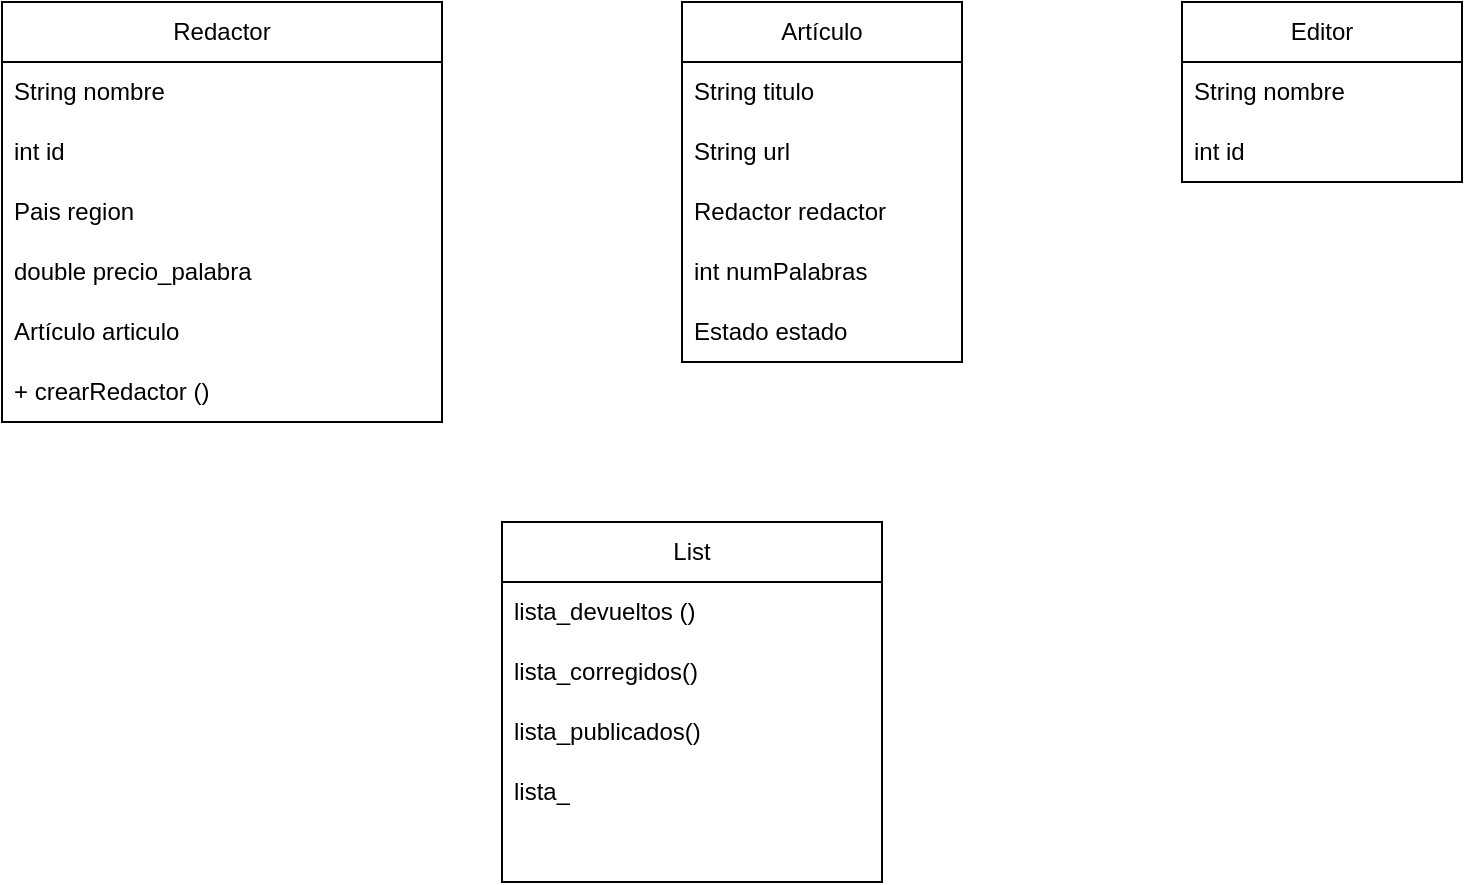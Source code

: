 <mxfile version="26.2.9">
  <diagram name="Page-1" id="cR6Y9hkuU8DVdEDLFz3K">
    <mxGraphModel dx="1044" dy="527" grid="1" gridSize="10" guides="1" tooltips="1" connect="1" arrows="1" fold="1" page="1" pageScale="1" pageWidth="850" pageHeight="1100" math="0" shadow="0">
      <root>
        <mxCell id="0" />
        <mxCell id="1" parent="0" />
        <mxCell id="qsYJnI62qsBUlOKumu7H-2" value="Redactor" style="swimlane;fontStyle=0;childLayout=stackLayout;horizontal=1;startSize=30;horizontalStack=0;resizeParent=1;resizeParentMax=0;resizeLast=0;collapsible=1;marginBottom=0;whiteSpace=wrap;html=1;" parent="1" vertex="1">
          <mxGeometry x="50" y="40" width="220" height="210" as="geometry" />
        </mxCell>
        <mxCell id="qsYJnI62qsBUlOKumu7H-3" value="String nombre" style="text;strokeColor=none;fillColor=none;align=left;verticalAlign=middle;spacingLeft=4;spacingRight=4;overflow=hidden;points=[[0,0.5],[1,0.5]];portConstraint=eastwest;rotatable=0;whiteSpace=wrap;html=1;" parent="qsYJnI62qsBUlOKumu7H-2" vertex="1">
          <mxGeometry y="30" width="220" height="30" as="geometry" />
        </mxCell>
        <mxCell id="qsYJnI62qsBUlOKumu7H-4" value="int id" style="text;strokeColor=none;fillColor=none;align=left;verticalAlign=middle;spacingLeft=4;spacingRight=4;overflow=hidden;points=[[0,0.5],[1,0.5]];portConstraint=eastwest;rotatable=0;whiteSpace=wrap;html=1;" parent="qsYJnI62qsBUlOKumu7H-2" vertex="1">
          <mxGeometry y="60" width="220" height="30" as="geometry" />
        </mxCell>
        <mxCell id="qsYJnI62qsBUlOKumu7H-5" value="Pais region" style="text;strokeColor=none;fillColor=none;align=left;verticalAlign=middle;spacingLeft=4;spacingRight=4;overflow=hidden;points=[[0,0.5],[1,0.5]];portConstraint=eastwest;rotatable=0;whiteSpace=wrap;html=1;" parent="qsYJnI62qsBUlOKumu7H-2" vertex="1">
          <mxGeometry y="90" width="220" height="30" as="geometry" />
        </mxCell>
        <mxCell id="qsYJnI62qsBUlOKumu7H-14" value="double precio_palabra" style="text;strokeColor=none;fillColor=none;align=left;verticalAlign=middle;spacingLeft=4;spacingRight=4;overflow=hidden;points=[[0,0.5],[1,0.5]];portConstraint=eastwest;rotatable=0;whiteSpace=wrap;html=1;" parent="qsYJnI62qsBUlOKumu7H-2" vertex="1">
          <mxGeometry y="120" width="220" height="30" as="geometry" />
        </mxCell>
        <mxCell id="4T6FltWC5HYaOxgmlyJq-7" value="Artículo articulo" style="text;strokeColor=none;fillColor=none;align=left;verticalAlign=middle;spacingLeft=4;spacingRight=4;overflow=hidden;points=[[0,0.5],[1,0.5]];portConstraint=eastwest;rotatable=0;whiteSpace=wrap;html=1;" vertex="1" parent="qsYJnI62qsBUlOKumu7H-2">
          <mxGeometry y="150" width="220" height="30" as="geometry" />
        </mxCell>
        <mxCell id="qsYJnI62qsBUlOKumu7H-16" value="+ crearRedactor ()" style="text;strokeColor=none;fillColor=none;align=left;verticalAlign=middle;spacingLeft=4;spacingRight=4;overflow=hidden;points=[[0,0.5],[1,0.5]];portConstraint=eastwest;rotatable=0;whiteSpace=wrap;html=1;" parent="qsYJnI62qsBUlOKumu7H-2" vertex="1">
          <mxGeometry y="180" width="220" height="30" as="geometry" />
        </mxCell>
        <mxCell id="qsYJnI62qsBUlOKumu7H-6" value="Editor" style="swimlane;fontStyle=0;childLayout=stackLayout;horizontal=1;startSize=30;horizontalStack=0;resizeParent=1;resizeParentMax=0;resizeLast=0;collapsible=1;marginBottom=0;whiteSpace=wrap;html=1;" parent="1" vertex="1">
          <mxGeometry x="640" y="40" width="140" height="90" as="geometry" />
        </mxCell>
        <mxCell id="qsYJnI62qsBUlOKumu7H-7" value="String nombre" style="text;strokeColor=none;fillColor=none;align=left;verticalAlign=middle;spacingLeft=4;spacingRight=4;overflow=hidden;points=[[0,0.5],[1,0.5]];portConstraint=eastwest;rotatable=0;whiteSpace=wrap;html=1;" parent="qsYJnI62qsBUlOKumu7H-6" vertex="1">
          <mxGeometry y="30" width="140" height="30" as="geometry" />
        </mxCell>
        <mxCell id="qsYJnI62qsBUlOKumu7H-8" value="int id" style="text;strokeColor=none;fillColor=none;align=left;verticalAlign=middle;spacingLeft=4;spacingRight=4;overflow=hidden;points=[[0,0.5],[1,0.5]];portConstraint=eastwest;rotatable=0;whiteSpace=wrap;html=1;" parent="qsYJnI62qsBUlOKumu7H-6" vertex="1">
          <mxGeometry y="60" width="140" height="30" as="geometry" />
        </mxCell>
        <mxCell id="qsYJnI62qsBUlOKumu7H-10" value="Artículo" style="swimlane;fontStyle=0;childLayout=stackLayout;horizontal=1;startSize=30;horizontalStack=0;resizeParent=1;resizeParentMax=0;resizeLast=0;collapsible=1;marginBottom=0;whiteSpace=wrap;html=1;" parent="1" vertex="1">
          <mxGeometry x="390" y="40" width="140" height="180" as="geometry" />
        </mxCell>
        <mxCell id="qsYJnI62qsBUlOKumu7H-11" value="String titulo" style="text;strokeColor=none;fillColor=none;align=left;verticalAlign=middle;spacingLeft=4;spacingRight=4;overflow=hidden;points=[[0,0.5],[1,0.5]];portConstraint=eastwest;rotatable=0;whiteSpace=wrap;html=1;" parent="qsYJnI62qsBUlOKumu7H-10" vertex="1">
          <mxGeometry y="30" width="140" height="30" as="geometry" />
        </mxCell>
        <mxCell id="qsYJnI62qsBUlOKumu7H-12" value="String url" style="text;strokeColor=none;fillColor=none;align=left;verticalAlign=middle;spacingLeft=4;spacingRight=4;overflow=hidden;points=[[0,0.5],[1,0.5]];portConstraint=eastwest;rotatable=0;whiteSpace=wrap;html=1;" parent="qsYJnI62qsBUlOKumu7H-10" vertex="1">
          <mxGeometry y="60" width="140" height="30" as="geometry" />
        </mxCell>
        <mxCell id="qsYJnI62qsBUlOKumu7H-13" value="Redactor redactor" style="text;strokeColor=none;fillColor=none;align=left;verticalAlign=middle;spacingLeft=4;spacingRight=4;overflow=hidden;points=[[0,0.5],[1,0.5]];portConstraint=eastwest;rotatable=0;whiteSpace=wrap;html=1;" parent="qsYJnI62qsBUlOKumu7H-10" vertex="1">
          <mxGeometry y="90" width="140" height="30" as="geometry" />
        </mxCell>
        <mxCell id="qsYJnI62qsBUlOKumu7H-19" value="int numPalabras" style="text;strokeColor=none;fillColor=none;align=left;verticalAlign=middle;spacingLeft=4;spacingRight=4;overflow=hidden;points=[[0,0.5],[1,0.5]];portConstraint=eastwest;rotatable=0;whiteSpace=wrap;html=1;" parent="qsYJnI62qsBUlOKumu7H-10" vertex="1">
          <mxGeometry y="120" width="140" height="30" as="geometry" />
        </mxCell>
        <mxCell id="qsYJnI62qsBUlOKumu7H-18" value="Estado estado" style="text;strokeColor=none;fillColor=none;align=left;verticalAlign=middle;spacingLeft=4;spacingRight=4;overflow=hidden;points=[[0,0.5],[1,0.5]];portConstraint=eastwest;rotatable=0;whiteSpace=wrap;html=1;" parent="qsYJnI62qsBUlOKumu7H-10" vertex="1">
          <mxGeometry y="150" width="140" height="30" as="geometry" />
        </mxCell>
        <mxCell id="4T6FltWC5HYaOxgmlyJq-1" value="List" style="swimlane;fontStyle=0;childLayout=stackLayout;horizontal=1;startSize=30;horizontalStack=0;resizeParent=1;resizeParentMax=0;resizeLast=0;collapsible=1;marginBottom=0;whiteSpace=wrap;html=1;" vertex="1" parent="1">
          <mxGeometry x="300" y="300" width="190" height="180" as="geometry" />
        </mxCell>
        <mxCell id="4T6FltWC5HYaOxgmlyJq-2" value="lista_devueltos ()" style="text;strokeColor=none;fillColor=none;align=left;verticalAlign=middle;spacingLeft=4;spacingRight=4;overflow=hidden;points=[[0,0.5],[1,0.5]];portConstraint=eastwest;rotatable=0;whiteSpace=wrap;html=1;" vertex="1" parent="4T6FltWC5HYaOxgmlyJq-1">
          <mxGeometry y="30" width="190" height="30" as="geometry" />
        </mxCell>
        <mxCell id="4T6FltWC5HYaOxgmlyJq-3" value="lista_corregidos()" style="text;strokeColor=none;fillColor=none;align=left;verticalAlign=middle;spacingLeft=4;spacingRight=4;overflow=hidden;points=[[0,0.5],[1,0.5]];portConstraint=eastwest;rotatable=0;whiteSpace=wrap;html=1;" vertex="1" parent="4T6FltWC5HYaOxgmlyJq-1">
          <mxGeometry y="60" width="190" height="30" as="geometry" />
        </mxCell>
        <mxCell id="4T6FltWC5HYaOxgmlyJq-4" value="lista_publicados()" style="text;strokeColor=none;fillColor=none;align=left;verticalAlign=middle;spacingLeft=4;spacingRight=4;overflow=hidden;points=[[0,0.5],[1,0.5]];portConstraint=eastwest;rotatable=0;whiteSpace=wrap;html=1;" vertex="1" parent="4T6FltWC5HYaOxgmlyJq-1">
          <mxGeometry y="90" width="190" height="30" as="geometry" />
        </mxCell>
        <mxCell id="4T6FltWC5HYaOxgmlyJq-6" value="lista_" style="text;strokeColor=none;fillColor=none;align=left;verticalAlign=middle;spacingLeft=4;spacingRight=4;overflow=hidden;points=[[0,0.5],[1,0.5]];portConstraint=eastwest;rotatable=0;whiteSpace=wrap;html=1;" vertex="1" parent="4T6FltWC5HYaOxgmlyJq-1">
          <mxGeometry y="120" width="190" height="30" as="geometry" />
        </mxCell>
        <mxCell id="4T6FltWC5HYaOxgmlyJq-5" style="text;strokeColor=none;fillColor=none;align=left;verticalAlign=middle;spacingLeft=4;spacingRight=4;overflow=hidden;points=[[0,0.5],[1,0.5]];portConstraint=eastwest;rotatable=0;whiteSpace=wrap;html=1;" vertex="1" parent="4T6FltWC5HYaOxgmlyJq-1">
          <mxGeometry y="150" width="190" height="30" as="geometry" />
        </mxCell>
      </root>
    </mxGraphModel>
  </diagram>
</mxfile>
